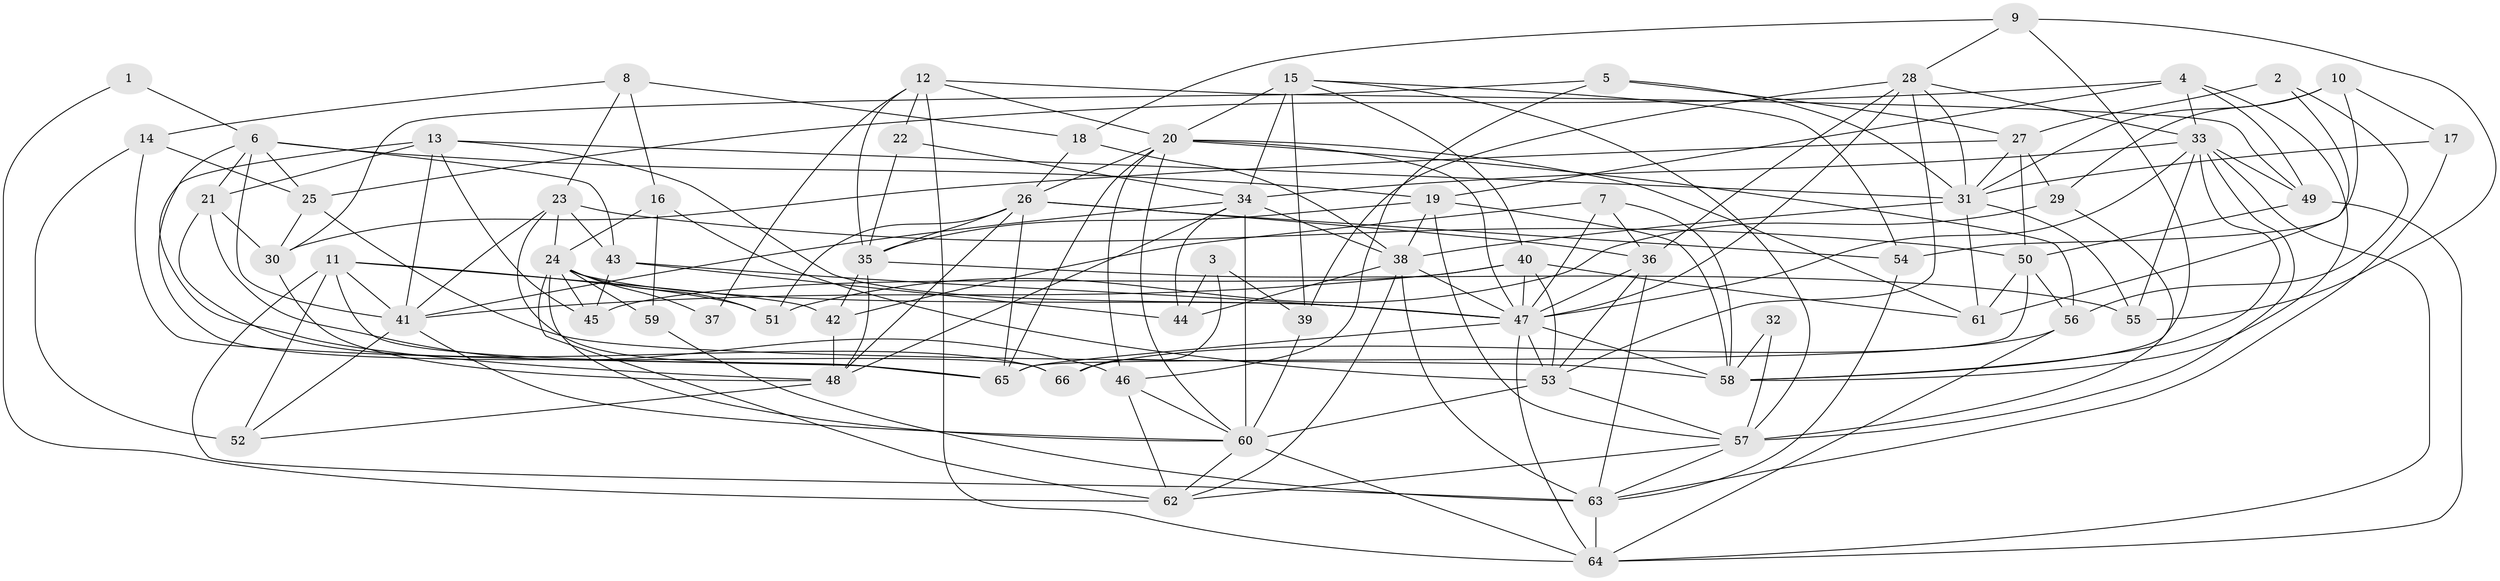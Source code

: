 // original degree distribution, {3: 0.2878787878787879, 4: 0.26515151515151514, 5: 0.16666666666666666, 2: 0.14393939393939395, 6: 0.06818181818181818, 7: 0.03787878787878788, 9: 0.022727272727272728, 10: 0.007575757575757576}
// Generated by graph-tools (version 1.1) at 2025/01/03/09/25 03:01:58]
// undirected, 66 vertices, 184 edges
graph export_dot {
graph [start="1"]
  node [color=gray90,style=filled];
  1;
  2;
  3;
  4;
  5;
  6;
  7;
  8;
  9;
  10;
  11;
  12;
  13;
  14;
  15;
  16;
  17;
  18;
  19;
  20;
  21;
  22;
  23;
  24;
  25;
  26;
  27;
  28;
  29;
  30;
  31;
  32;
  33;
  34;
  35;
  36;
  37;
  38;
  39;
  40;
  41;
  42;
  43;
  44;
  45;
  46;
  47;
  48;
  49;
  50;
  51;
  52;
  53;
  54;
  55;
  56;
  57;
  58;
  59;
  60;
  61;
  62;
  63;
  64;
  65;
  66;
  1 -- 6 [weight=1.0];
  1 -- 62 [weight=1.0];
  2 -- 27 [weight=1.0];
  2 -- 56 [weight=1.0];
  2 -- 61 [weight=1.0];
  3 -- 39 [weight=1.0];
  3 -- 44 [weight=1.0];
  3 -- 66 [weight=1.0];
  4 -- 19 [weight=1.0];
  4 -- 25 [weight=2.0];
  4 -- 33 [weight=1.0];
  4 -- 49 [weight=1.0];
  4 -- 58 [weight=1.0];
  5 -- 27 [weight=1.0];
  5 -- 30 [weight=1.0];
  5 -- 31 [weight=1.0];
  5 -- 46 [weight=1.0];
  6 -- 19 [weight=1.0];
  6 -- 21 [weight=1.0];
  6 -- 25 [weight=1.0];
  6 -- 41 [weight=1.0];
  6 -- 43 [weight=1.0];
  6 -- 66 [weight=1.0];
  7 -- 36 [weight=1.0];
  7 -- 42 [weight=1.0];
  7 -- 47 [weight=2.0];
  7 -- 58 [weight=1.0];
  8 -- 14 [weight=1.0];
  8 -- 16 [weight=1.0];
  8 -- 18 [weight=1.0];
  8 -- 23 [weight=1.0];
  9 -- 18 [weight=1.0];
  9 -- 28 [weight=1.0];
  9 -- 55 [weight=1.0];
  9 -- 58 [weight=1.0];
  10 -- 17 [weight=1.0];
  10 -- 29 [weight=1.0];
  10 -- 31 [weight=2.0];
  10 -- 54 [weight=1.0];
  11 -- 41 [weight=1.0];
  11 -- 42 [weight=1.0];
  11 -- 51 [weight=1.0];
  11 -- 52 [weight=1.0];
  11 -- 63 [weight=2.0];
  11 -- 65 [weight=1.0];
  12 -- 20 [weight=1.0];
  12 -- 22 [weight=1.0];
  12 -- 35 [weight=1.0];
  12 -- 37 [weight=1.0];
  12 -- 49 [weight=1.0];
  12 -- 64 [weight=1.0];
  13 -- 21 [weight=1.0];
  13 -- 31 [weight=1.0];
  13 -- 41 [weight=1.0];
  13 -- 45 [weight=1.0];
  13 -- 47 [weight=1.0];
  13 -- 48 [weight=1.0];
  14 -- 25 [weight=1.0];
  14 -- 52 [weight=1.0];
  14 -- 65 [weight=1.0];
  15 -- 20 [weight=2.0];
  15 -- 34 [weight=1.0];
  15 -- 39 [weight=1.0];
  15 -- 40 [weight=1.0];
  15 -- 54 [weight=1.0];
  15 -- 57 [weight=1.0];
  16 -- 24 [weight=1.0];
  16 -- 53 [weight=1.0];
  16 -- 59 [weight=1.0];
  17 -- 31 [weight=1.0];
  17 -- 63 [weight=1.0];
  18 -- 26 [weight=1.0];
  18 -- 38 [weight=1.0];
  19 -- 35 [weight=1.0];
  19 -- 38 [weight=1.0];
  19 -- 57 [weight=1.0];
  19 -- 58 [weight=1.0];
  20 -- 26 [weight=1.0];
  20 -- 46 [weight=1.0];
  20 -- 47 [weight=1.0];
  20 -- 56 [weight=1.0];
  20 -- 60 [weight=1.0];
  20 -- 61 [weight=1.0];
  20 -- 65 [weight=1.0];
  21 -- 30 [weight=1.0];
  21 -- 46 [weight=1.0];
  21 -- 66 [weight=1.0];
  22 -- 34 [weight=1.0];
  22 -- 35 [weight=1.0];
  23 -- 24 [weight=1.0];
  23 -- 41 [weight=1.0];
  23 -- 43 [weight=1.0];
  23 -- 50 [weight=1.0];
  23 -- 65 [weight=1.0];
  24 -- 37 [weight=1.0];
  24 -- 45 [weight=1.0];
  24 -- 47 [weight=1.0];
  24 -- 51 [weight=1.0];
  24 -- 59 [weight=1.0];
  24 -- 60 [weight=1.0];
  24 -- 62 [weight=1.0];
  25 -- 30 [weight=1.0];
  25 -- 58 [weight=1.0];
  26 -- 35 [weight=1.0];
  26 -- 36 [weight=1.0];
  26 -- 48 [weight=1.0];
  26 -- 51 [weight=1.0];
  26 -- 54 [weight=1.0];
  26 -- 65 [weight=1.0];
  27 -- 29 [weight=1.0];
  27 -- 30 [weight=1.0];
  27 -- 31 [weight=1.0];
  27 -- 50 [weight=1.0];
  28 -- 31 [weight=1.0];
  28 -- 33 [weight=1.0];
  28 -- 36 [weight=1.0];
  28 -- 39 [weight=1.0];
  28 -- 47 [weight=1.0];
  28 -- 53 [weight=1.0];
  29 -- 51 [weight=1.0];
  29 -- 57 [weight=1.0];
  30 -- 48 [weight=1.0];
  31 -- 38 [weight=1.0];
  31 -- 55 [weight=1.0];
  31 -- 61 [weight=2.0];
  32 -- 57 [weight=1.0];
  32 -- 58 [weight=1.0];
  33 -- 34 [weight=1.0];
  33 -- 47 [weight=1.0];
  33 -- 49 [weight=1.0];
  33 -- 55 [weight=1.0];
  33 -- 57 [weight=1.0];
  33 -- 58 [weight=2.0];
  33 -- 64 [weight=1.0];
  34 -- 38 [weight=1.0];
  34 -- 41 [weight=1.0];
  34 -- 44 [weight=1.0];
  34 -- 48 [weight=1.0];
  34 -- 60 [weight=2.0];
  35 -- 42 [weight=1.0];
  35 -- 48 [weight=1.0];
  35 -- 55 [weight=1.0];
  36 -- 47 [weight=1.0];
  36 -- 53 [weight=1.0];
  36 -- 63 [weight=1.0];
  38 -- 44 [weight=1.0];
  38 -- 47 [weight=1.0];
  38 -- 62 [weight=1.0];
  38 -- 63 [weight=1.0];
  39 -- 60 [weight=2.0];
  40 -- 41 [weight=1.0];
  40 -- 45 [weight=1.0];
  40 -- 47 [weight=1.0];
  40 -- 53 [weight=1.0];
  40 -- 61 [weight=1.0];
  41 -- 52 [weight=1.0];
  41 -- 60 [weight=1.0];
  42 -- 48 [weight=1.0];
  43 -- 44 [weight=1.0];
  43 -- 45 [weight=1.0];
  43 -- 47 [weight=1.0];
  46 -- 60 [weight=2.0];
  46 -- 62 [weight=1.0];
  47 -- 53 [weight=2.0];
  47 -- 58 [weight=2.0];
  47 -- 64 [weight=1.0];
  47 -- 65 [weight=1.0];
  48 -- 52 [weight=1.0];
  49 -- 50 [weight=1.0];
  49 -- 64 [weight=1.0];
  50 -- 56 [weight=1.0];
  50 -- 61 [weight=1.0];
  50 -- 65 [weight=1.0];
  53 -- 57 [weight=1.0];
  53 -- 60 [weight=1.0];
  54 -- 63 [weight=1.0];
  56 -- 64 [weight=1.0];
  56 -- 66 [weight=1.0];
  57 -- 62 [weight=1.0];
  57 -- 63 [weight=1.0];
  59 -- 63 [weight=1.0];
  60 -- 62 [weight=1.0];
  60 -- 64 [weight=1.0];
  63 -- 64 [weight=1.0];
}

